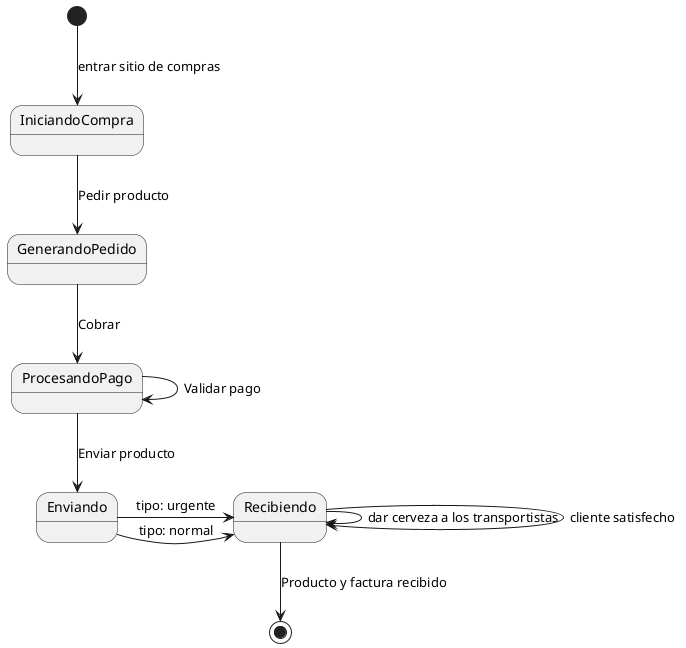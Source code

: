 @startuml Diagrama de estado


[*] --> IniciandoCompra : entrar sitio de compras
IniciandoCompra --> GenerandoPedido : Pedir producto
GenerandoPedido --> ProcesandoPago : Cobrar
ProcesandoPago --> ProcesandoPago : Validar pago
ProcesandoPago --> Enviando : Enviar producto
Enviando -r-> Recibiendo : tipo: urgente
Enviando -r-> Recibiendo : tipo: normal
Recibiendo --> Recibiendo : dar cerveza a los transportistas
Recibiendo --> Recibiendo : cliente satisfecho
Recibiendo --> [*] : Producto y factura recibido

@enduml